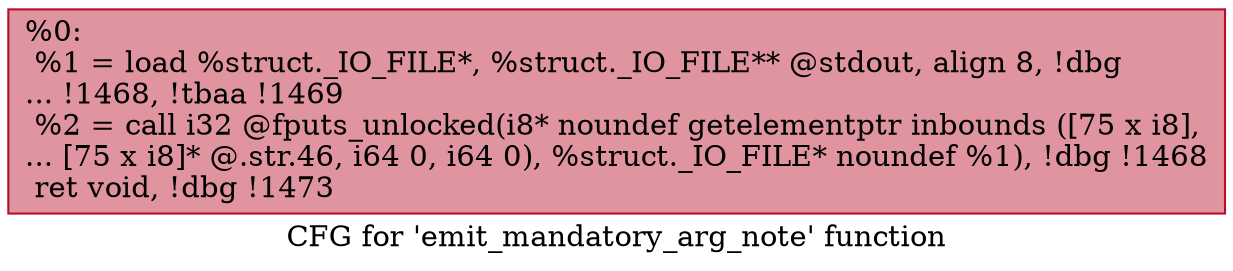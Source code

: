 digraph "CFG for 'emit_mandatory_arg_note' function" {
	label="CFG for 'emit_mandatory_arg_note' function";

	Node0xca73e0 [shape=record,color="#b70d28ff", style=filled, fillcolor="#b70d2870",label="{%0:\l  %1 = load %struct._IO_FILE*, %struct._IO_FILE** @stdout, align 8, !dbg\l... !1468, !tbaa !1469\l  %2 = call i32 @fputs_unlocked(i8* noundef getelementptr inbounds ([75 x i8],\l... [75 x i8]* @.str.46, i64 0, i64 0), %struct._IO_FILE* noundef %1), !dbg !1468\l  ret void, !dbg !1473\l}"];
}
